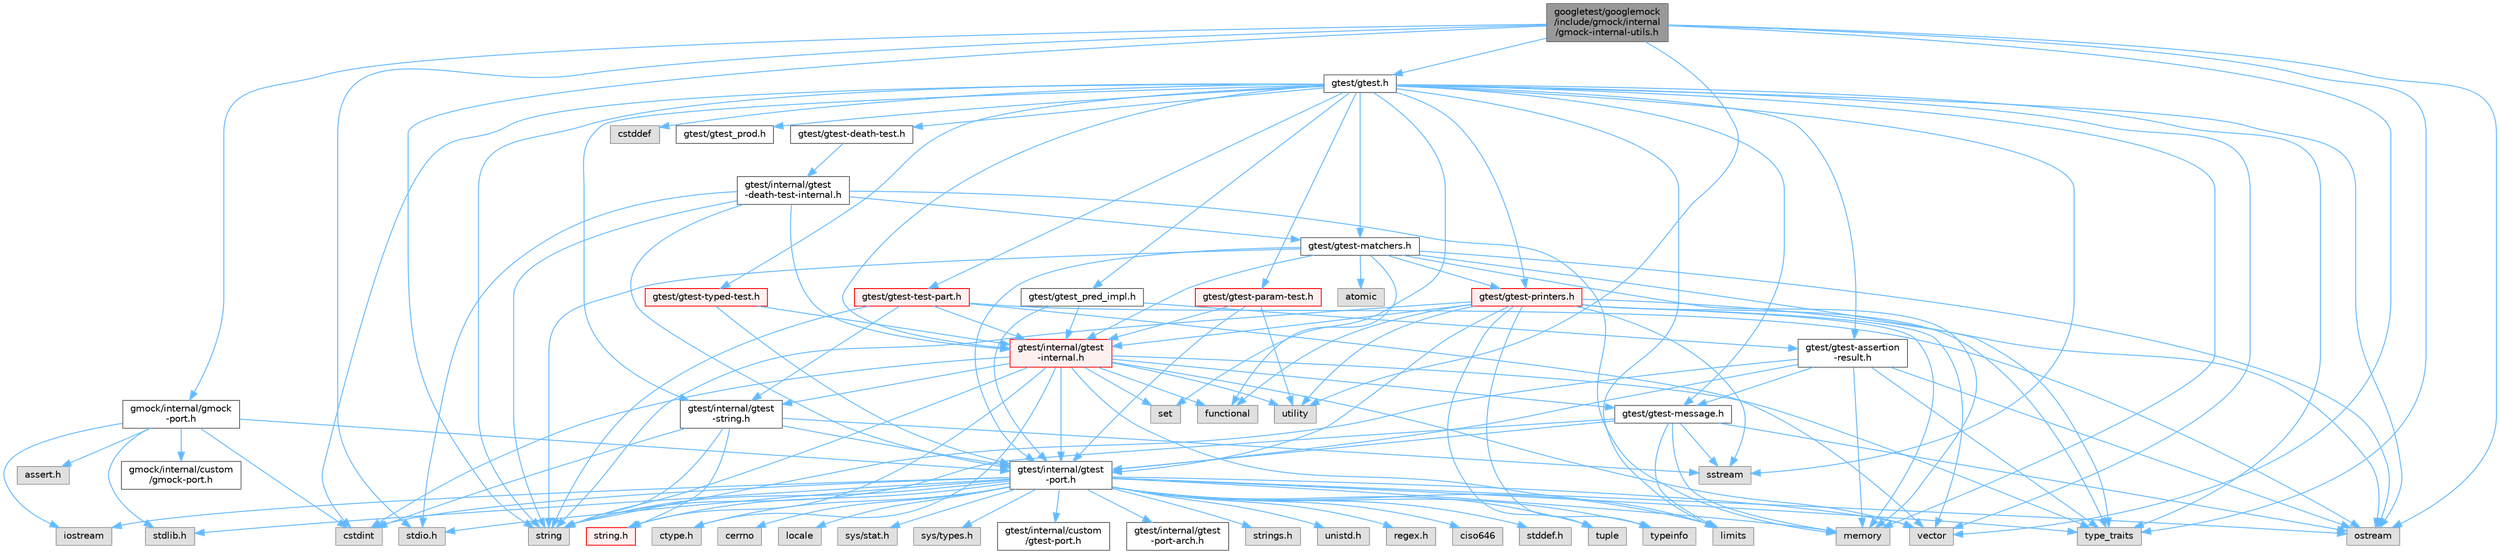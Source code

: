 digraph "googletest/googlemock/include/gmock/internal/gmock-internal-utils.h"
{
 // LATEX_PDF_SIZE
  bgcolor="transparent";
  edge [fontname=Helvetica,fontsize=10,labelfontname=Helvetica,labelfontsize=10];
  node [fontname=Helvetica,fontsize=10,shape=box,height=0.2,width=0.4];
  Node1 [id="Node000001",label="googletest/googlemock\l/include/gmock/internal\l/gmock-internal-utils.h",height=0.2,width=0.4,color="gray40", fillcolor="grey60", style="filled", fontcolor="black",tooltip=" "];
  Node1 -> Node2 [id="edge1_Node000001_Node000002",color="steelblue1",style="solid",tooltip=" "];
  Node2 [id="Node000002",label="stdio.h",height=0.2,width=0.4,color="grey60", fillcolor="#E0E0E0", style="filled",tooltip=" "];
  Node1 -> Node3 [id="edge2_Node000001_Node000003",color="steelblue1",style="solid",tooltip=" "];
  Node3 [id="Node000003",label="ostream",height=0.2,width=0.4,color="grey60", fillcolor="#E0E0E0", style="filled",tooltip=" "];
  Node1 -> Node4 [id="edge3_Node000001_Node000004",color="steelblue1",style="solid",tooltip=" "];
  Node4 [id="Node000004",label="string",height=0.2,width=0.4,color="grey60", fillcolor="#E0E0E0", style="filled",tooltip=" "];
  Node1 -> Node5 [id="edge4_Node000001_Node000005",color="steelblue1",style="solid",tooltip=" "];
  Node5 [id="Node000005",label="type_traits",height=0.2,width=0.4,color="grey60", fillcolor="#E0E0E0", style="filled",tooltip=" "];
  Node1 -> Node6 [id="edge5_Node000001_Node000006",color="steelblue1",style="solid",tooltip=" "];
  Node6 [id="Node000006",label="utility",height=0.2,width=0.4,color="grey60", fillcolor="#E0E0E0", style="filled",tooltip=" "];
  Node1 -> Node7 [id="edge6_Node000001_Node000007",color="steelblue1",style="solid",tooltip=" "];
  Node7 [id="Node000007",label="vector",height=0.2,width=0.4,color="grey60", fillcolor="#E0E0E0", style="filled",tooltip=" "];
  Node1 -> Node8 [id="edge7_Node000001_Node000008",color="steelblue1",style="solid",tooltip=" "];
  Node8 [id="Node000008",label="gmock/internal/gmock\l-port.h",height=0.2,width=0.4,color="grey40", fillcolor="white", style="filled",URL="$gmock-port_8h.html",tooltip=" "];
  Node8 -> Node9 [id="edge8_Node000008_Node000009",color="steelblue1",style="solid",tooltip=" "];
  Node9 [id="Node000009",label="assert.h",height=0.2,width=0.4,color="grey60", fillcolor="#E0E0E0", style="filled",tooltip=" "];
  Node8 -> Node10 [id="edge9_Node000008_Node000010",color="steelblue1",style="solid",tooltip=" "];
  Node10 [id="Node000010",label="stdlib.h",height=0.2,width=0.4,color="grey60", fillcolor="#E0E0E0", style="filled",tooltip=" "];
  Node8 -> Node11 [id="edge10_Node000008_Node000011",color="steelblue1",style="solid",tooltip=" "];
  Node11 [id="Node000011",label="cstdint",height=0.2,width=0.4,color="grey60", fillcolor="#E0E0E0", style="filled",tooltip=" "];
  Node8 -> Node12 [id="edge11_Node000008_Node000012",color="steelblue1",style="solid",tooltip=" "];
  Node12 [id="Node000012",label="iostream",height=0.2,width=0.4,color="grey60", fillcolor="#E0E0E0", style="filled",tooltip=" "];
  Node8 -> Node13 [id="edge12_Node000008_Node000013",color="steelblue1",style="solid",tooltip=" "];
  Node13 [id="Node000013",label="gmock/internal/custom\l/gmock-port.h",height=0.2,width=0.4,color="grey40", fillcolor="white", style="filled",URL="$custom_2gmock-port_8h.html",tooltip=" "];
  Node8 -> Node14 [id="edge13_Node000008_Node000014",color="steelblue1",style="solid",tooltip=" "];
  Node14 [id="Node000014",label="gtest/internal/gtest\l-port.h",height=0.2,width=0.4,color="grey40", fillcolor="white", style="filled",URL="$gtest-port_8h.html",tooltip=" "];
  Node14 -> Node15 [id="edge14_Node000014_Node000015",color="steelblue1",style="solid",tooltip=" "];
  Node15 [id="Node000015",label="ciso646",height=0.2,width=0.4,color="grey60", fillcolor="#E0E0E0", style="filled",tooltip=" "];
  Node14 -> Node16 [id="edge15_Node000014_Node000016",color="steelblue1",style="solid",tooltip=" "];
  Node16 [id="Node000016",label="ctype.h",height=0.2,width=0.4,color="grey60", fillcolor="#E0E0E0", style="filled",tooltip=" "];
  Node14 -> Node17 [id="edge16_Node000014_Node000017",color="steelblue1",style="solid",tooltip=" "];
  Node17 [id="Node000017",label="stddef.h",height=0.2,width=0.4,color="grey60", fillcolor="#E0E0E0", style="filled",tooltip=" "];
  Node14 -> Node2 [id="edge17_Node000014_Node000002",color="steelblue1",style="solid",tooltip=" "];
  Node14 -> Node10 [id="edge18_Node000014_Node000010",color="steelblue1",style="solid",tooltip=" "];
  Node14 -> Node18 [id="edge19_Node000014_Node000018",color="steelblue1",style="solid",tooltip=" "];
  Node18 [id="Node000018",label="string.h",height=0.2,width=0.4,color="red", fillcolor="#FFF0F0", style="filled",URL="$string_8h.html",tooltip=" "];
  Node14 -> Node31 [id="edge20_Node000014_Node000031",color="steelblue1",style="solid",tooltip=" "];
  Node31 [id="Node000031",label="cerrno",height=0.2,width=0.4,color="grey60", fillcolor="#E0E0E0", style="filled",tooltip=" "];
  Node14 -> Node11 [id="edge21_Node000014_Node000011",color="steelblue1",style="solid",tooltip=" "];
  Node14 -> Node12 [id="edge22_Node000014_Node000012",color="steelblue1",style="solid",tooltip=" "];
  Node14 -> Node25 [id="edge23_Node000014_Node000025",color="steelblue1",style="solid",tooltip=" "];
  Node25 [id="Node000025",label="limits",height=0.2,width=0.4,color="grey60", fillcolor="#E0E0E0", style="filled",tooltip=" "];
  Node14 -> Node32 [id="edge24_Node000014_Node000032",color="steelblue1",style="solid",tooltip=" "];
  Node32 [id="Node000032",label="locale",height=0.2,width=0.4,color="grey60", fillcolor="#E0E0E0", style="filled",tooltip=" "];
  Node14 -> Node27 [id="edge25_Node000014_Node000027",color="steelblue1",style="solid",tooltip=" "];
  Node27 [id="Node000027",label="memory",height=0.2,width=0.4,color="grey60", fillcolor="#E0E0E0", style="filled",tooltip=" "];
  Node14 -> Node3 [id="edge26_Node000014_Node000003",color="steelblue1",style="solid",tooltip=" "];
  Node14 -> Node4 [id="edge27_Node000014_Node000004",color="steelblue1",style="solid",tooltip=" "];
  Node14 -> Node33 [id="edge28_Node000014_Node000033",color="steelblue1",style="solid",tooltip=" "];
  Node33 [id="Node000033",label="tuple",height=0.2,width=0.4,color="grey60", fillcolor="#E0E0E0", style="filled",tooltip=" "];
  Node14 -> Node5 [id="edge29_Node000014_Node000005",color="steelblue1",style="solid",tooltip=" "];
  Node14 -> Node7 [id="edge30_Node000014_Node000007",color="steelblue1",style="solid",tooltip=" "];
  Node14 -> Node34 [id="edge31_Node000014_Node000034",color="steelblue1",style="solid",tooltip=" "];
  Node34 [id="Node000034",label="sys/stat.h",height=0.2,width=0.4,color="grey60", fillcolor="#E0E0E0", style="filled",tooltip=" "];
  Node14 -> Node35 [id="edge32_Node000014_Node000035",color="steelblue1",style="solid",tooltip=" "];
  Node35 [id="Node000035",label="sys/types.h",height=0.2,width=0.4,color="grey60", fillcolor="#E0E0E0", style="filled",tooltip=" "];
  Node14 -> Node36 [id="edge33_Node000014_Node000036",color="steelblue1",style="solid",tooltip=" "];
  Node36 [id="Node000036",label="gtest/internal/custom\l/gtest-port.h",height=0.2,width=0.4,color="grey40", fillcolor="white", style="filled",URL="$custom_2gtest-port_8h.html",tooltip=" "];
  Node14 -> Node37 [id="edge34_Node000014_Node000037",color="steelblue1",style="solid",tooltip=" "];
  Node37 [id="Node000037",label="gtest/internal/gtest\l-port-arch.h",height=0.2,width=0.4,color="grey40", fillcolor="white", style="filled",URL="$gtest-port-arch_8h.html",tooltip=" "];
  Node14 -> Node38 [id="edge35_Node000014_Node000038",color="steelblue1",style="solid",tooltip=" "];
  Node38 [id="Node000038",label="strings.h",height=0.2,width=0.4,color="grey60", fillcolor="#E0E0E0", style="filled",tooltip=" "];
  Node14 -> Node39 [id="edge36_Node000014_Node000039",color="steelblue1",style="solid",tooltip=" "];
  Node39 [id="Node000039",label="unistd.h",height=0.2,width=0.4,color="grey60", fillcolor="#E0E0E0", style="filled",tooltip=" "];
  Node14 -> Node40 [id="edge37_Node000014_Node000040",color="steelblue1",style="solid",tooltip=" "];
  Node40 [id="Node000040",label="regex.h",height=0.2,width=0.4,color="grey60", fillcolor="#E0E0E0", style="filled",tooltip=" "];
  Node14 -> Node41 [id="edge38_Node000014_Node000041",color="steelblue1",style="solid",tooltip=" "];
  Node41 [id="Node000041",label="typeinfo",height=0.2,width=0.4,color="grey60", fillcolor="#E0E0E0", style="filled",tooltip=" "];
  Node1 -> Node42 [id="edge39_Node000001_Node000042",color="steelblue1",style="solid",tooltip=" "];
  Node42 [id="Node000042",label="gtest/gtest.h",height=0.2,width=0.4,color="grey40", fillcolor="white", style="filled",URL="$gtest_8h.html",tooltip=" "];
  Node42 -> Node20 [id="edge40_Node000042_Node000020",color="steelblue1",style="solid",tooltip=" "];
  Node20 [id="Node000020",label="cstddef",height=0.2,width=0.4,color="grey60", fillcolor="#E0E0E0", style="filled",tooltip=" "];
  Node42 -> Node11 [id="edge41_Node000042_Node000011",color="steelblue1",style="solid",tooltip=" "];
  Node42 -> Node25 [id="edge42_Node000042_Node000025",color="steelblue1",style="solid",tooltip=" "];
  Node42 -> Node27 [id="edge43_Node000042_Node000027",color="steelblue1",style="solid",tooltip=" "];
  Node42 -> Node3 [id="edge44_Node000042_Node000003",color="steelblue1",style="solid",tooltip=" "];
  Node42 -> Node23 [id="edge45_Node000042_Node000023",color="steelblue1",style="solid",tooltip=" "];
  Node23 [id="Node000023",label="set",height=0.2,width=0.4,color="grey60", fillcolor="#E0E0E0", style="filled",tooltip=" "];
  Node42 -> Node43 [id="edge46_Node000042_Node000043",color="steelblue1",style="solid",tooltip=" "];
  Node43 [id="Node000043",label="sstream",height=0.2,width=0.4,color="grey60", fillcolor="#E0E0E0", style="filled",tooltip=" "];
  Node42 -> Node4 [id="edge47_Node000042_Node000004",color="steelblue1",style="solid",tooltip=" "];
  Node42 -> Node5 [id="edge48_Node000042_Node000005",color="steelblue1",style="solid",tooltip=" "];
  Node42 -> Node7 [id="edge49_Node000042_Node000007",color="steelblue1",style="solid",tooltip=" "];
  Node42 -> Node44 [id="edge50_Node000042_Node000044",color="steelblue1",style="solid",tooltip=" "];
  Node44 [id="Node000044",label="gtest/gtest-assertion\l-result.h",height=0.2,width=0.4,color="grey40", fillcolor="white", style="filled",URL="$gtest-assertion-result_8h.html",tooltip=" "];
  Node44 -> Node27 [id="edge51_Node000044_Node000027",color="steelblue1",style="solid",tooltip=" "];
  Node44 -> Node3 [id="edge52_Node000044_Node000003",color="steelblue1",style="solid",tooltip=" "];
  Node44 -> Node4 [id="edge53_Node000044_Node000004",color="steelblue1",style="solid",tooltip=" "];
  Node44 -> Node5 [id="edge54_Node000044_Node000005",color="steelblue1",style="solid",tooltip=" "];
  Node44 -> Node45 [id="edge55_Node000044_Node000045",color="steelblue1",style="solid",tooltip=" "];
  Node45 [id="Node000045",label="gtest/gtest-message.h",height=0.2,width=0.4,color="grey40", fillcolor="white", style="filled",URL="$gtest-message_8h.html",tooltip=" "];
  Node45 -> Node25 [id="edge56_Node000045_Node000025",color="steelblue1",style="solid",tooltip=" "];
  Node45 -> Node27 [id="edge57_Node000045_Node000027",color="steelblue1",style="solid",tooltip=" "];
  Node45 -> Node3 [id="edge58_Node000045_Node000003",color="steelblue1",style="solid",tooltip=" "];
  Node45 -> Node43 [id="edge59_Node000045_Node000043",color="steelblue1",style="solid",tooltip=" "];
  Node45 -> Node4 [id="edge60_Node000045_Node000004",color="steelblue1",style="solid",tooltip=" "];
  Node45 -> Node14 [id="edge61_Node000045_Node000014",color="steelblue1",style="solid",tooltip=" "];
  Node44 -> Node14 [id="edge62_Node000044_Node000014",color="steelblue1",style="solid",tooltip=" "];
  Node42 -> Node46 [id="edge63_Node000042_Node000046",color="steelblue1",style="solid",tooltip=" "];
  Node46 [id="Node000046",label="gtest/gtest-death-test.h",height=0.2,width=0.4,color="grey40", fillcolor="white", style="filled",URL="$gtest-death-test_8h.html",tooltip=" "];
  Node46 -> Node47 [id="edge64_Node000046_Node000047",color="steelblue1",style="solid",tooltip=" "];
  Node47 [id="Node000047",label="gtest/internal/gtest\l-death-test-internal.h",height=0.2,width=0.4,color="grey40", fillcolor="white", style="filled",URL="$gtest-death-test-internal_8h.html",tooltip=" "];
  Node47 -> Node2 [id="edge65_Node000047_Node000002",color="steelblue1",style="solid",tooltip=" "];
  Node47 -> Node27 [id="edge66_Node000047_Node000027",color="steelblue1",style="solid",tooltip=" "];
  Node47 -> Node4 [id="edge67_Node000047_Node000004",color="steelblue1",style="solid",tooltip=" "];
  Node47 -> Node48 [id="edge68_Node000047_Node000048",color="steelblue1",style="solid",tooltip=" "];
  Node48 [id="Node000048",label="gtest/gtest-matchers.h",height=0.2,width=0.4,color="grey40", fillcolor="white", style="filled",URL="$gtest-matchers_8h.html",tooltip=" "];
  Node48 -> Node49 [id="edge69_Node000048_Node000049",color="steelblue1",style="solid",tooltip=" "];
  Node49 [id="Node000049",label="atomic",height=0.2,width=0.4,color="grey60", fillcolor="#E0E0E0", style="filled",tooltip=" "];
  Node48 -> Node50 [id="edge70_Node000048_Node000050",color="steelblue1",style="solid",tooltip=" "];
  Node50 [id="Node000050",label="functional",height=0.2,width=0.4,color="grey60", fillcolor="#E0E0E0", style="filled",tooltip=" "];
  Node48 -> Node27 [id="edge71_Node000048_Node000027",color="steelblue1",style="solid",tooltip=" "];
  Node48 -> Node3 [id="edge72_Node000048_Node000003",color="steelblue1",style="solid",tooltip=" "];
  Node48 -> Node4 [id="edge73_Node000048_Node000004",color="steelblue1",style="solid",tooltip=" "];
  Node48 -> Node5 [id="edge74_Node000048_Node000005",color="steelblue1",style="solid",tooltip=" "];
  Node48 -> Node51 [id="edge75_Node000048_Node000051",color="steelblue1",style="solid",tooltip=" "];
  Node51 [id="Node000051",label="gtest/gtest-printers.h",height=0.2,width=0.4,color="red", fillcolor="#FFF0F0", style="filled",URL="$gtest-printers_8h.html",tooltip=" "];
  Node51 -> Node50 [id="edge76_Node000051_Node000050",color="steelblue1",style="solid",tooltip=" "];
  Node51 -> Node27 [id="edge77_Node000051_Node000027",color="steelblue1",style="solid",tooltip=" "];
  Node51 -> Node3 [id="edge78_Node000051_Node000003",color="steelblue1",style="solid",tooltip=" "];
  Node51 -> Node43 [id="edge79_Node000051_Node000043",color="steelblue1",style="solid",tooltip=" "];
  Node51 -> Node4 [id="edge80_Node000051_Node000004",color="steelblue1",style="solid",tooltip=" "];
  Node51 -> Node33 [id="edge81_Node000051_Node000033",color="steelblue1",style="solid",tooltip=" "];
  Node51 -> Node5 [id="edge82_Node000051_Node000005",color="steelblue1",style="solid",tooltip=" "];
  Node51 -> Node41 [id="edge83_Node000051_Node000041",color="steelblue1",style="solid",tooltip=" "];
  Node51 -> Node6 [id="edge84_Node000051_Node000006",color="steelblue1",style="solid",tooltip=" "];
  Node51 -> Node7 [id="edge85_Node000051_Node000007",color="steelblue1",style="solid",tooltip=" "];
  Node51 -> Node52 [id="edge86_Node000051_Node000052",color="steelblue1",style="solid",tooltip=" "];
  Node52 [id="Node000052",label="gtest/internal/gtest\l-internal.h",height=0.2,width=0.4,color="red", fillcolor="#FFF0F0", style="filled",URL="$gtest-internal_8h.html",tooltip=" "];
  Node52 -> Node14 [id="edge87_Node000052_Node000014",color="steelblue1",style="solid",tooltip=" "];
  Node52 -> Node16 [id="edge88_Node000052_Node000016",color="steelblue1",style="solid",tooltip=" "];
  Node52 -> Node18 [id="edge89_Node000052_Node000018",color="steelblue1",style="solid",tooltip=" "];
  Node52 -> Node11 [id="edge90_Node000052_Node000011",color="steelblue1",style="solid",tooltip=" "];
  Node52 -> Node50 [id="edge91_Node000052_Node000050",color="steelblue1",style="solid",tooltip=" "];
  Node52 -> Node25 [id="edge92_Node000052_Node000025",color="steelblue1",style="solid",tooltip=" "];
  Node52 -> Node23 [id="edge93_Node000052_Node000023",color="steelblue1",style="solid",tooltip=" "];
  Node52 -> Node4 [id="edge94_Node000052_Node000004",color="steelblue1",style="solid",tooltip=" "];
  Node52 -> Node5 [id="edge95_Node000052_Node000005",color="steelblue1",style="solid",tooltip=" "];
  Node52 -> Node6 [id="edge96_Node000052_Node000006",color="steelblue1",style="solid",tooltip=" "];
  Node52 -> Node7 [id="edge97_Node000052_Node000007",color="steelblue1",style="solid",tooltip=" "];
  Node52 -> Node45 [id="edge98_Node000052_Node000045",color="steelblue1",style="solid",tooltip=" "];
  Node52 -> Node56 [id="edge99_Node000052_Node000056",color="steelblue1",style="solid",tooltip=" "];
  Node56 [id="Node000056",label="gtest/internal/gtest\l-string.h",height=0.2,width=0.4,color="grey40", fillcolor="white", style="filled",URL="$gtest-string_8h.html",tooltip=" "];
  Node56 -> Node18 [id="edge100_Node000056_Node000018",color="steelblue1",style="solid",tooltip=" "];
  Node56 -> Node11 [id="edge101_Node000056_Node000011",color="steelblue1",style="solid",tooltip=" "];
  Node56 -> Node43 [id="edge102_Node000056_Node000043",color="steelblue1",style="solid",tooltip=" "];
  Node56 -> Node4 [id="edge103_Node000056_Node000004",color="steelblue1",style="solid",tooltip=" "];
  Node56 -> Node14 [id="edge104_Node000056_Node000014",color="steelblue1",style="solid",tooltip=" "];
  Node51 -> Node14 [id="edge105_Node000051_Node000014",color="steelblue1",style="solid",tooltip=" "];
  Node48 -> Node52 [id="edge106_Node000048_Node000052",color="steelblue1",style="solid",tooltip=" "];
  Node48 -> Node14 [id="edge107_Node000048_Node000014",color="steelblue1",style="solid",tooltip=" "];
  Node47 -> Node52 [id="edge108_Node000047_Node000052",color="steelblue1",style="solid",tooltip=" "];
  Node47 -> Node14 [id="edge109_Node000047_Node000014",color="steelblue1",style="solid",tooltip=" "];
  Node42 -> Node48 [id="edge110_Node000042_Node000048",color="steelblue1",style="solid",tooltip=" "];
  Node42 -> Node45 [id="edge111_Node000042_Node000045",color="steelblue1",style="solid",tooltip=" "];
  Node42 -> Node59 [id="edge112_Node000042_Node000059",color="steelblue1",style="solid",tooltip=" "];
  Node59 [id="Node000059",label="gtest/gtest-param-test.h",height=0.2,width=0.4,color="red", fillcolor="#FFF0F0", style="filled",URL="$gtest-param-test_8h.html",tooltip=" "];
  Node59 -> Node6 [id="edge113_Node000059_Node000006",color="steelblue1",style="solid",tooltip=" "];
  Node59 -> Node52 [id="edge114_Node000059_Node000052",color="steelblue1",style="solid",tooltip=" "];
  Node59 -> Node14 [id="edge115_Node000059_Node000014",color="steelblue1",style="solid",tooltip=" "];
  Node42 -> Node51 [id="edge116_Node000042_Node000051",color="steelblue1",style="solid",tooltip=" "];
  Node42 -> Node63 [id="edge117_Node000042_Node000063",color="steelblue1",style="solid",tooltip=" "];
  Node63 [id="Node000063",label="gtest/gtest-test-part.h",height=0.2,width=0.4,color="red", fillcolor="#FFF0F0", style="filled",URL="$gtest-test-part_8h.html",tooltip=" "];
  Node63 -> Node3 [id="edge118_Node000063_Node000003",color="steelblue1",style="solid",tooltip=" "];
  Node63 -> Node4 [id="edge119_Node000063_Node000004",color="steelblue1",style="solid",tooltip=" "];
  Node63 -> Node7 [id="edge120_Node000063_Node000007",color="steelblue1",style="solid",tooltip=" "];
  Node63 -> Node52 [id="edge121_Node000063_Node000052",color="steelblue1",style="solid",tooltip=" "];
  Node63 -> Node56 [id="edge122_Node000063_Node000056",color="steelblue1",style="solid",tooltip=" "];
  Node42 -> Node65 [id="edge123_Node000042_Node000065",color="steelblue1",style="solid",tooltip=" "];
  Node65 [id="Node000065",label="gtest/gtest-typed-test.h",height=0.2,width=0.4,color="red", fillcolor="#FFF0F0", style="filled",URL="$gtest-typed-test_8h.html",tooltip=" "];
  Node65 -> Node52 [id="edge124_Node000065_Node000052",color="steelblue1",style="solid",tooltip=" "];
  Node65 -> Node14 [id="edge125_Node000065_Node000014",color="steelblue1",style="solid",tooltip=" "];
  Node42 -> Node66 [id="edge126_Node000042_Node000066",color="steelblue1",style="solid",tooltip=" "];
  Node66 [id="Node000066",label="gtest/gtest_pred_impl.h",height=0.2,width=0.4,color="grey40", fillcolor="white", style="filled",URL="$gtest__pred__impl_8h.html",tooltip=" "];
  Node66 -> Node44 [id="edge127_Node000066_Node000044",color="steelblue1",style="solid",tooltip=" "];
  Node66 -> Node52 [id="edge128_Node000066_Node000052",color="steelblue1",style="solid",tooltip=" "];
  Node66 -> Node14 [id="edge129_Node000066_Node000014",color="steelblue1",style="solid",tooltip=" "];
  Node42 -> Node67 [id="edge130_Node000042_Node000067",color="steelblue1",style="solid",tooltip=" "];
  Node67 [id="Node000067",label="gtest/gtest_prod.h",height=0.2,width=0.4,color="grey40", fillcolor="white", style="filled",URL="$gtest__prod_8h.html",tooltip=" "];
  Node42 -> Node52 [id="edge131_Node000042_Node000052",color="steelblue1",style="solid",tooltip=" "];
  Node42 -> Node56 [id="edge132_Node000042_Node000056",color="steelblue1",style="solid",tooltip=" "];
}
